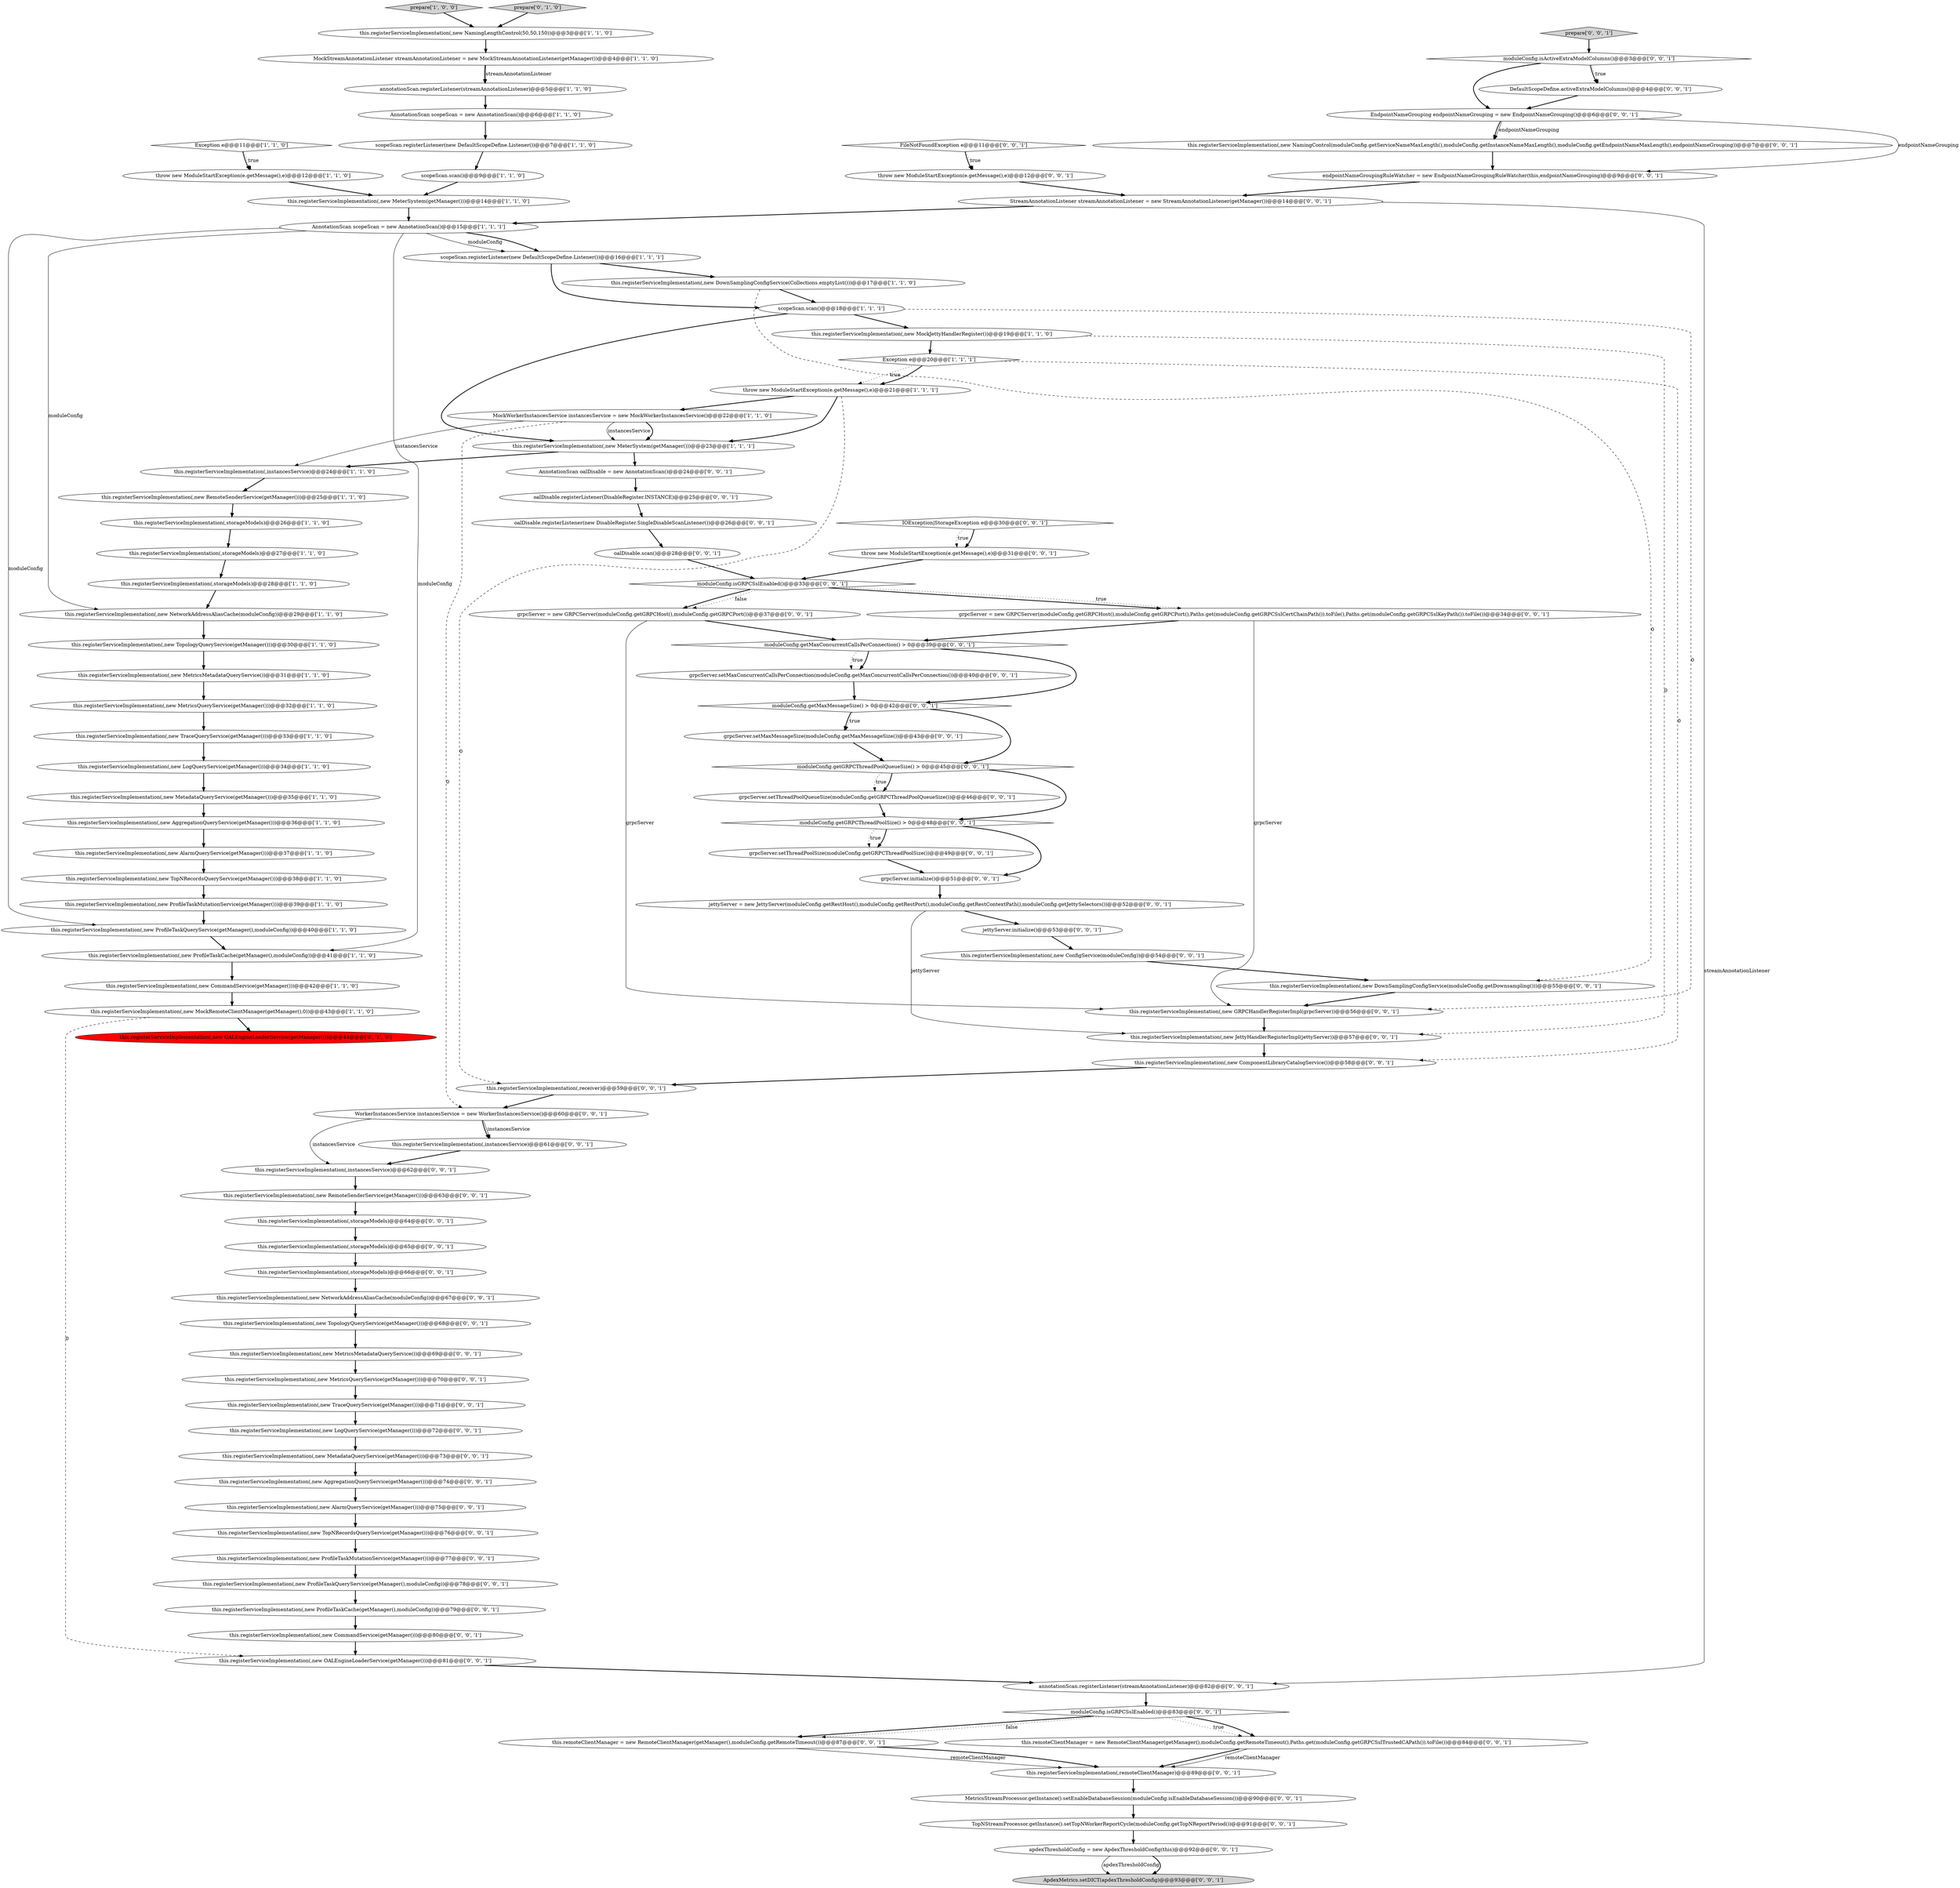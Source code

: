 digraph {
31 [style = filled, label = "Exception e@@@20@@@['1', '1', '1']", fillcolor = white, shape = diamond image = "AAA0AAABBB1BBB"];
94 [style = filled, label = "grpcServer.setThreadPoolSize(moduleConfig.getGRPCThreadPoolSize())@@@49@@@['0', '0', '1']", fillcolor = white, shape = ellipse image = "AAA0AAABBB3BBB"];
16 [style = filled, label = "this.registerServiceImplementation(,new MetadataQueryService(getManager()))@@@35@@@['1', '1', '0']", fillcolor = white, shape = ellipse image = "AAA0AAABBB1BBB"];
93 [style = filled, label = "this.remoteClientManager = new RemoteClientManager(getManager(),moduleConfig.getRemoteTimeout())@@@87@@@['0', '0', '1']", fillcolor = white, shape = ellipse image = "AAA0AAABBB3BBB"];
87 [style = filled, label = "this.registerServiceImplementation(,new TraceQueryService(getManager()))@@@71@@@['0', '0', '1']", fillcolor = white, shape = ellipse image = "AAA0AAABBB3BBB"];
6 [style = filled, label = "this.registerServiceImplementation(,new MockRemoteClientManager(getManager(),0))@@@43@@@['1', '1', '0']", fillcolor = white, shape = ellipse image = "AAA0AAABBB1BBB"];
29 [style = filled, label = "this.registerServiceImplementation(,new AlarmQueryService(getManager()))@@@37@@@['1', '1', '0']", fillcolor = white, shape = ellipse image = "AAA0AAABBB1BBB"];
80 [style = filled, label = "oalDisable.registerListener(new DisableRegister.SingleDisableScanListener())@@@26@@@['0', '0', '1']", fillcolor = white, shape = ellipse image = "AAA0AAABBB3BBB"];
101 [style = filled, label = "apdexThresholdConfig = new ApdexThresholdConfig(this)@@@92@@@['0', '0', '1']", fillcolor = white, shape = ellipse image = "AAA0AAABBB3BBB"];
26 [style = filled, label = "throw new ModuleStartException(e.getMessage(),e)@@@12@@@['1', '1', '0']", fillcolor = white, shape = ellipse image = "AAA0AAABBB1BBB"];
106 [style = filled, label = "moduleConfig.getGRPCThreadPoolSize() > 0@@@48@@@['0', '0', '1']", fillcolor = white, shape = diamond image = "AAA0AAABBB3BBB"];
53 [style = filled, label = "grpcServer = new GRPCServer(moduleConfig.getGRPCHost(),moduleConfig.getGRPCPort())@@@37@@@['0', '0', '1']", fillcolor = white, shape = ellipse image = "AAA0AAABBB3BBB"];
10 [style = filled, label = "MockWorkerInstancesService instancesService = new MockWorkerInstancesService()@@@22@@@['1', '1', '0']", fillcolor = white, shape = ellipse image = "AAA0AAABBB1BBB"];
71 [style = filled, label = "this.registerServiceImplementation(,new MetricsMetadataQueryService())@@@69@@@['0', '0', '1']", fillcolor = white, shape = ellipse image = "AAA0AAABBB3BBB"];
5 [style = filled, label = "this.registerServiceImplementation(,new LogQueryService(getManager()))@@@34@@@['1', '1', '0']", fillcolor = white, shape = ellipse image = "AAA0AAABBB1BBB"];
7 [style = filled, label = "scopeScan.scan()@@@9@@@['1', '1', '0']", fillcolor = white, shape = ellipse image = "AAA0AAABBB1BBB"];
50 [style = filled, label = "this.registerServiceImplementation(,new CommandService(getManager()))@@@80@@@['0', '0', '1']", fillcolor = white, shape = ellipse image = "AAA0AAABBB3BBB"];
79 [style = filled, label = "this.registerServiceImplementation(,new MetadataQueryService(getManager()))@@@73@@@['0', '0', '1']", fillcolor = white, shape = ellipse image = "AAA0AAABBB3BBB"];
73 [style = filled, label = "this.registerServiceImplementation(,remoteClientManager)@@@89@@@['0', '0', '1']", fillcolor = white, shape = ellipse image = "AAA0AAABBB3BBB"];
91 [style = filled, label = "this.registerServiceImplementation(,new AggregationQueryService(getManager()))@@@74@@@['0', '0', '1']", fillcolor = white, shape = ellipse image = "AAA0AAABBB3BBB"];
27 [style = filled, label = "scopeScan.registerListener(new DefaultScopeDefine.Listener())@@@7@@@['1', '1', '0']", fillcolor = white, shape = ellipse image = "AAA0AAABBB1BBB"];
30 [style = filled, label = "Exception e@@@11@@@['1', '1', '0']", fillcolor = white, shape = diamond image = "AAA0AAABBB1BBB"];
48 [style = filled, label = "this.registerServiceImplementation(,new GRPCHandlerRegisterImpl(grpcServer))@@@56@@@['0', '0', '1']", fillcolor = white, shape = ellipse image = "AAA0AAABBB3BBB"];
43 [style = filled, label = "jettyServer = new JettyServer(moduleConfig.getRestHost(),moduleConfig.getRestPort(),moduleConfig.getRestContextPath(),moduleConfig.getJettySelectors())@@@52@@@['0', '0', '1']", fillcolor = white, shape = ellipse image = "AAA0AAABBB3BBB"];
9 [style = filled, label = "this.registerServiceImplementation(,new AggregationQueryService(getManager()))@@@36@@@['1', '1', '0']", fillcolor = white, shape = ellipse image = "AAA0AAABBB1BBB"];
57 [style = filled, label = "grpcServer.initialize()@@@51@@@['0', '0', '1']", fillcolor = white, shape = ellipse image = "AAA0AAABBB3BBB"];
103 [style = filled, label = "AnnotationScan oalDisable = new AnnotationScan()@@@24@@@['0', '0', '1']", fillcolor = white, shape = ellipse image = "AAA0AAABBB3BBB"];
2 [style = filled, label = "this.registerServiceImplementation(,new MockJettyHandlerRegister())@@@19@@@['1', '1', '0']", fillcolor = white, shape = ellipse image = "AAA0AAABBB1BBB"];
81 [style = filled, label = "annotationScan.registerListener(streamAnnotationListener)@@@82@@@['0', '0', '1']", fillcolor = white, shape = ellipse image = "AAA0AAABBB3BBB"];
49 [style = filled, label = "throw new ModuleStartException(e.getMessage(),e)@@@12@@@['0', '0', '1']", fillcolor = white, shape = ellipse image = "AAA0AAABBB3BBB"];
54 [style = filled, label = "endpointNameGroupingRuleWatcher = new EndpointNameGroupingRuleWatcher(this,endpointNameGrouping)@@@9@@@['0', '0', '1']", fillcolor = white, shape = ellipse image = "AAA0AAABBB3BBB"];
90 [style = filled, label = "this.registerServiceImplementation(,new OALEngineLoaderService(getManager()))@@@81@@@['0', '0', '1']", fillcolor = white, shape = ellipse image = "AAA0AAABBB3BBB"];
92 [style = filled, label = "this.registerServiceImplementation(,new ProfileTaskCache(getManager(),moduleConfig))@@@79@@@['0', '0', '1']", fillcolor = white, shape = ellipse image = "AAA0AAABBB3BBB"];
39 [style = filled, label = "this.registerServiceImplementation(,new OALEngineLoaderService(getManager()))@@@44@@@['0', '1', '0']", fillcolor = red, shape = ellipse image = "AAA1AAABBB2BBB"];
33 [style = filled, label = "scopeScan.scan()@@@18@@@['1', '1', '1']", fillcolor = white, shape = ellipse image = "AAA0AAABBB1BBB"];
69 [style = filled, label = "MetricsStreamProcessor.getInstance().setEnableDatabaseSession(moduleConfig.isEnableDatabaseSession())@@@90@@@['0', '0', '1']", fillcolor = white, shape = ellipse image = "AAA0AAABBB3BBB"];
13 [style = filled, label = "scopeScan.registerListener(new DefaultScopeDefine.Listener())@@@16@@@['1', '1', '1']", fillcolor = white, shape = ellipse image = "AAA0AAABBB1BBB"];
22 [style = filled, label = "this.registerServiceImplementation(,new TopologyQueryService(getManager()))@@@30@@@['1', '1', '0']", fillcolor = white, shape = ellipse image = "AAA0AAABBB1BBB"];
82 [style = filled, label = "this.registerServiceImplementation(,new TopologyQueryService(getManager()))@@@68@@@['0', '0', '1']", fillcolor = white, shape = ellipse image = "AAA0AAABBB3BBB"];
85 [style = filled, label = "this.registerServiceImplementation(,receiver)@@@59@@@['0', '0', '1']", fillcolor = white, shape = ellipse image = "AAA0AAABBB3BBB"];
62 [style = filled, label = "grpcServer.setMaxConcurrentCallsPerConnection(moduleConfig.getMaxConcurrentCallsPerConnection())@@@40@@@['0', '0', '1']", fillcolor = white, shape = ellipse image = "AAA0AAABBB3BBB"];
15 [style = filled, label = "this.registerServiceImplementation(,new TraceQueryService(getManager()))@@@33@@@['1', '1', '0']", fillcolor = white, shape = ellipse image = "AAA0AAABBB1BBB"];
8 [style = filled, label = "this.registerServiceImplementation(,new MetricsQueryService(getManager()))@@@32@@@['1', '1', '0']", fillcolor = white, shape = ellipse image = "AAA0AAABBB1BBB"];
38 [style = filled, label = "prepare['1', '0', '0']", fillcolor = lightgray, shape = diamond image = "AAA0AAABBB1BBB"];
66 [style = filled, label = "this.registerServiceImplementation(,new ProfileTaskMutationService(getManager()))@@@77@@@['0', '0', '1']", fillcolor = white, shape = ellipse image = "AAA0AAABBB3BBB"];
68 [style = filled, label = "FileNotFoundException e@@@11@@@['0', '0', '1']", fillcolor = white, shape = diamond image = "AAA0AAABBB3BBB"];
44 [style = filled, label = "this.registerServiceImplementation(,new ProfileTaskQueryService(getManager(),moduleConfig))@@@78@@@['0', '0', '1']", fillcolor = white, shape = ellipse image = "AAA0AAABBB3BBB"];
40 [style = filled, label = "prepare['0', '1', '0']", fillcolor = lightgray, shape = diamond image = "AAA0AAABBB2BBB"];
84 [style = filled, label = "moduleConfig.getMaxConcurrentCallsPerConnection() > 0@@@39@@@['0', '0', '1']", fillcolor = white, shape = diamond image = "AAA0AAABBB3BBB"];
20 [style = filled, label = "this.registerServiceImplementation(,new NetworkAddressAliasCache(moduleConfig))@@@29@@@['1', '1', '0']", fillcolor = white, shape = ellipse image = "AAA0AAABBB1BBB"];
56 [style = filled, label = "this.registerServiceImplementation(,storageModels)@@@64@@@['0', '0', '1']", fillcolor = white, shape = ellipse image = "AAA0AAABBB3BBB"];
19 [style = filled, label = "this.registerServiceImplementation(,new MeterSystem(getManager()))@@@23@@@['1', '1', '1']", fillcolor = white, shape = ellipse image = "AAA0AAABBB1BBB"];
88 [style = filled, label = "grpcServer.setMaxMessageSize(moduleConfig.getMaxMessageSize())@@@43@@@['0', '0', '1']", fillcolor = white, shape = ellipse image = "AAA0AAABBB3BBB"];
86 [style = filled, label = "this.registerServiceImplementation(,new RemoteSenderService(getManager()))@@@63@@@['0', '0', '1']", fillcolor = white, shape = ellipse image = "AAA0AAABBB3BBB"];
0 [style = filled, label = "this.registerServiceImplementation(,storageModels)@@@27@@@['1', '1', '0']", fillcolor = white, shape = ellipse image = "AAA0AAABBB1BBB"];
64 [style = filled, label = "moduleConfig.isGRPCSslEnabled()@@@33@@@['0', '0', '1']", fillcolor = white, shape = diamond image = "AAA0AAABBB3BBB"];
96 [style = filled, label = "grpcServer = new GRPCServer(moduleConfig.getGRPCHost(),moduleConfig.getGRPCPort(),Paths.get(moduleConfig.getGRPCSslCertChainPath()).toFile(),Paths.get(moduleConfig.getGRPCSslKeyPath()).toFile())@@@34@@@['0', '0', '1']", fillcolor = white, shape = ellipse image = "AAA0AAABBB3BBB"];
32 [style = filled, label = "this.registerServiceImplementation(,new NamingLengthControl(50,50,150))@@@3@@@['1', '1', '0']", fillcolor = white, shape = ellipse image = "AAA0AAABBB1BBB"];
4 [style = filled, label = "MockStreamAnnotationListener streamAnnotationListener = new MockStreamAnnotationListener(getManager())@@@4@@@['1', '1', '0']", fillcolor = white, shape = ellipse image = "AAA0AAABBB1BBB"];
18 [style = filled, label = "this.registerServiceImplementation(,new ProfileTaskMutationService(getManager()))@@@39@@@['1', '1', '0']", fillcolor = white, shape = ellipse image = "AAA0AAABBB1BBB"];
3 [style = filled, label = "annotationScan.registerListener(streamAnnotationListener)@@@5@@@['1', '1', '0']", fillcolor = white, shape = ellipse image = "AAA0AAABBB1BBB"];
24 [style = filled, label = "this.registerServiceImplementation(,new ProfileTaskCache(getManager(),moduleConfig))@@@41@@@['1', '1', '0']", fillcolor = white, shape = ellipse image = "AAA0AAABBB1BBB"];
28 [style = filled, label = "this.registerServiceImplementation(,storageModels)@@@28@@@['1', '1', '0']", fillcolor = white, shape = ellipse image = "AAA0AAABBB1BBB"];
61 [style = filled, label = "this.registerServiceImplementation(,new DownSamplingConfigService(moduleConfig.getDownsampling()))@@@55@@@['0', '0', '1']", fillcolor = white, shape = ellipse image = "AAA0AAABBB3BBB"];
83 [style = filled, label = "this.registerServiceImplementation(,new NamingControl(moduleConfig.getServiceNameMaxLength(),moduleConfig.getInstanceNameMaxLength(),moduleConfig.getEndpointNameMaxLength(),endpointNameGrouping))@@@7@@@['0', '0', '1']", fillcolor = white, shape = ellipse image = "AAA0AAABBB3BBB"];
67 [style = filled, label = "grpcServer.setThreadPoolQueueSize(moduleConfig.getGRPCThreadPoolQueueSize())@@@46@@@['0', '0', '1']", fillcolor = white, shape = ellipse image = "AAA0AAABBB3BBB"];
12 [style = filled, label = "this.registerServiceImplementation(,new MeterSystem(getManager()))@@@14@@@['1', '1', '0']", fillcolor = white, shape = ellipse image = "AAA0AAABBB1BBB"];
55 [style = filled, label = "moduleConfig.getMaxMessageSize() > 0@@@42@@@['0', '0', '1']", fillcolor = white, shape = diamond image = "AAA0AAABBB3BBB"];
76 [style = filled, label = "throw new ModuleStartException(e.getMessage(),e)@@@31@@@['0', '0', '1']", fillcolor = white, shape = ellipse image = "AAA0AAABBB3BBB"];
102 [style = filled, label = "ApdexMetrics.setDICT(apdexThresholdConfig)@@@93@@@['0', '0', '1']", fillcolor = lightgray, shape = ellipse image = "AAA0AAABBB3BBB"];
41 [style = filled, label = "this.registerServiceImplementation(,instancesService)@@@62@@@['0', '0', '1']", fillcolor = white, shape = ellipse image = "AAA0AAABBB3BBB"];
36 [style = filled, label = "this.registerServiceImplementation(,storageModels)@@@26@@@['1', '1', '0']", fillcolor = white, shape = ellipse image = "AAA0AAABBB1BBB"];
97 [style = filled, label = "jettyServer.initialize()@@@53@@@['0', '0', '1']", fillcolor = white, shape = ellipse image = "AAA0AAABBB3BBB"];
105 [style = filled, label = "IOException|StorageException e@@@30@@@['0', '0', '1']", fillcolor = white, shape = diamond image = "AAA0AAABBB3BBB"];
58 [style = filled, label = "moduleConfig.getGRPCThreadPoolQueueSize() > 0@@@45@@@['0', '0', '1']", fillcolor = white, shape = diamond image = "AAA0AAABBB3BBB"];
95 [style = filled, label = "moduleConfig.isGRPCSslEnabled()@@@83@@@['0', '0', '1']", fillcolor = white, shape = diamond image = "AAA0AAABBB3BBB"];
35 [style = filled, label = "this.registerServiceImplementation(,instancesService)@@@24@@@['1', '1', '0']", fillcolor = white, shape = ellipse image = "AAA0AAABBB1BBB"];
46 [style = filled, label = "oalDisable.registerListener(DisableRegister.INSTANCE)@@@25@@@['0', '0', '1']", fillcolor = white, shape = ellipse image = "AAA0AAABBB3BBB"];
99 [style = filled, label = "StreamAnnotationListener streamAnnotationListener = new StreamAnnotationListener(getManager())@@@14@@@['0', '0', '1']", fillcolor = white, shape = ellipse image = "AAA0AAABBB3BBB"];
14 [style = filled, label = "this.registerServiceImplementation(,new ProfileTaskQueryService(getManager(),moduleConfig))@@@40@@@['1', '1', '0']", fillcolor = white, shape = ellipse image = "AAA0AAABBB1BBB"];
21 [style = filled, label = "this.registerServiceImplementation(,new TopNRecordsQueryService(getManager()))@@@38@@@['1', '1', '0']", fillcolor = white, shape = ellipse image = "AAA0AAABBB1BBB"];
52 [style = filled, label = "this.registerServiceImplementation(,instancesService)@@@61@@@['0', '0', '1']", fillcolor = white, shape = ellipse image = "AAA0AAABBB3BBB"];
72 [style = filled, label = "this.registerServiceImplementation(,new JettyHandlerRegisterImpl(jettyServer))@@@57@@@['0', '0', '1']", fillcolor = white, shape = ellipse image = "AAA0AAABBB3BBB"];
63 [style = filled, label = "this.registerServiceImplementation(,new MetricsQueryService(getManager()))@@@70@@@['0', '0', '1']", fillcolor = white, shape = ellipse image = "AAA0AAABBB3BBB"];
37 [style = filled, label = "AnnotationScan scopeScan = new AnnotationScan()@@@6@@@['1', '1', '0']", fillcolor = white, shape = ellipse image = "AAA0AAABBB1BBB"];
47 [style = filled, label = "oalDisable.scan()@@@28@@@['0', '0', '1']", fillcolor = white, shape = ellipse image = "AAA0AAABBB3BBB"];
70 [style = filled, label = "this.registerServiceImplementation(,new LogQueryService(getManager()))@@@72@@@['0', '0', '1']", fillcolor = white, shape = ellipse image = "AAA0AAABBB3BBB"];
34 [style = filled, label = "this.registerServiceImplementation(,new DownSamplingConfigService(Collections.emptyList()))@@@17@@@['1', '1', '0']", fillcolor = white, shape = ellipse image = "AAA0AAABBB1BBB"];
104 [style = filled, label = "this.registerServiceImplementation(,storageModels)@@@66@@@['0', '0', '1']", fillcolor = white, shape = ellipse image = "AAA0AAABBB3BBB"];
89 [style = filled, label = "this.registerServiceImplementation(,new TopNRecordsQueryService(getManager()))@@@76@@@['0', '0', '1']", fillcolor = white, shape = ellipse image = "AAA0AAABBB3BBB"];
98 [style = filled, label = "prepare['0', '0', '1']", fillcolor = lightgray, shape = diamond image = "AAA0AAABBB3BBB"];
23 [style = filled, label = "this.registerServiceImplementation(,new MetricsMetadataQueryService())@@@31@@@['1', '1', '0']", fillcolor = white, shape = ellipse image = "AAA0AAABBB1BBB"];
74 [style = filled, label = "TopNStreamProcessor.getInstance().setTopNWorkerReportCycle(moduleConfig.getTopNReportPeriod())@@@91@@@['0', '0', '1']", fillcolor = white, shape = ellipse image = "AAA0AAABBB3BBB"];
1 [style = filled, label = "this.registerServiceImplementation(,new RemoteSenderService(getManager()))@@@25@@@['1', '1', '0']", fillcolor = white, shape = ellipse image = "AAA0AAABBB1BBB"];
42 [style = filled, label = "this.registerServiceImplementation(,storageModels)@@@65@@@['0', '0', '1']", fillcolor = white, shape = ellipse image = "AAA0AAABBB3BBB"];
60 [style = filled, label = "WorkerInstancesService instancesService = new WorkerInstancesService()@@@60@@@['0', '0', '1']", fillcolor = white, shape = ellipse image = "AAA0AAABBB3BBB"];
51 [style = filled, label = "this.registerServiceImplementation(,new ConfigService(moduleConfig))@@@54@@@['0', '0', '1']", fillcolor = white, shape = ellipse image = "AAA0AAABBB3BBB"];
17 [style = filled, label = "throw new ModuleStartException(e.getMessage(),e)@@@21@@@['1', '1', '1']", fillcolor = white, shape = ellipse image = "AAA0AAABBB1BBB"];
45 [style = filled, label = "this.remoteClientManager = new RemoteClientManager(getManager(),moduleConfig.getRemoteTimeout(),Paths.get(moduleConfig.getGRPCSslTrustedCAPath()).toFile())@@@84@@@['0', '0', '1']", fillcolor = white, shape = ellipse image = "AAA0AAABBB3BBB"];
25 [style = filled, label = "this.registerServiceImplementation(,new CommandService(getManager()))@@@42@@@['1', '1', '0']", fillcolor = white, shape = ellipse image = "AAA0AAABBB1BBB"];
59 [style = filled, label = "moduleConfig.isActiveExtraModelColumns()@@@3@@@['0', '0', '1']", fillcolor = white, shape = diamond image = "AAA0AAABBB3BBB"];
100 [style = filled, label = "this.registerServiceImplementation(,new ComponentLibraryCatalogService())@@@58@@@['0', '0', '1']", fillcolor = white, shape = ellipse image = "AAA0AAABBB3BBB"];
65 [style = filled, label = "DefaultScopeDefine.activeExtraModelColumns()@@@4@@@['0', '0', '1']", fillcolor = white, shape = ellipse image = "AAA0AAABBB3BBB"];
75 [style = filled, label = "EndpointNameGrouping endpointNameGrouping = new EndpointNameGrouping()@@@6@@@['0', '0', '1']", fillcolor = white, shape = ellipse image = "AAA0AAABBB3BBB"];
77 [style = filled, label = "this.registerServiceImplementation(,new NetworkAddressAliasCache(moduleConfig))@@@67@@@['0', '0', '1']", fillcolor = white, shape = ellipse image = "AAA0AAABBB3BBB"];
11 [style = filled, label = "AnnotationScan scopeScan = new AnnotationScan()@@@15@@@['1', '1', '1']", fillcolor = white, shape = ellipse image = "AAA0AAABBB1BBB"];
78 [style = filled, label = "this.registerServiceImplementation(,new AlarmQueryService(getManager()))@@@75@@@['0', '0', '1']", fillcolor = white, shape = ellipse image = "AAA0AAABBB3BBB"];
75->83 [style = bold, label=""];
101->102 [style = solid, label="apdexThresholdConfig"];
14->24 [style = bold, label=""];
99->11 [style = bold, label=""];
55->88 [style = dotted, label="true"];
37->27 [style = bold, label=""];
76->64 [style = bold, label=""];
28->20 [style = bold, label=""];
82->71 [style = bold, label=""];
93->73 [style = solid, label="remoteClientManager"];
10->19 [style = bold, label=""];
93->73 [style = bold, label=""];
72->100 [style = bold, label=""];
11->14 [style = solid, label="moduleConfig"];
104->77 [style = bold, label=""];
68->49 [style = bold, label=""];
64->53 [style = bold, label=""];
11->20 [style = solid, label="moduleConfig"];
62->55 [style = bold, label=""];
25->6 [style = bold, label=""];
64->53 [style = dotted, label="false"];
11->24 [style = solid, label="moduleConfig"];
21->18 [style = bold, label=""];
71->63 [style = bold, label=""];
26->12 [style = bold, label=""];
36->0 [style = bold, label=""];
51->61 [style = bold, label=""];
70->79 [style = bold, label=""];
11->13 [style = bold, label=""];
27->7 [style = bold, label=""];
48->72 [style = bold, label=""];
31->100 [style = dashed, label="0"];
32->4 [style = bold, label=""];
58->106 [style = bold, label=""];
9->29 [style = bold, label=""];
16->9 [style = bold, label=""];
46->80 [style = bold, label=""];
2->31 [style = bold, label=""];
78->89 [style = bold, label=""];
47->64 [style = bold, label=""];
4->3 [style = bold, label=""];
13->34 [style = bold, label=""];
86->56 [style = bold, label=""];
42->104 [style = bold, label=""];
80->47 [style = bold, label=""];
19->103 [style = bold, label=""];
6->90 [style = dashed, label="0"];
34->33 [style = bold, label=""];
30->26 [style = bold, label=""];
12->11 [style = bold, label=""];
54->99 [style = bold, label=""];
65->75 [style = bold, label=""];
60->41 [style = solid, label="instancesService"];
89->66 [style = bold, label=""];
73->69 [style = bold, label=""];
23->8 [style = bold, label=""];
22->23 [style = bold, label=""];
4->3 [style = solid, label="streamAnnotationListener"];
95->45 [style = dotted, label="true"];
38->32 [style = bold, label=""];
34->61 [style = dashed, label="0"];
83->54 [style = bold, label=""];
61->48 [style = bold, label=""];
85->60 [style = bold, label=""];
67->106 [style = bold, label=""];
103->46 [style = bold, label=""];
101->102 [style = bold, label=""];
95->93 [style = bold, label=""];
88->58 [style = bold, label=""];
97->51 [style = bold, label=""];
100->85 [style = bold, label=""];
45->73 [style = bold, label=""];
45->73 [style = solid, label="remoteClientManager"];
43->72 [style = solid, label="jettyServer"];
31->17 [style = dotted, label="true"];
17->85 [style = dashed, label="0"];
106->94 [style = bold, label=""];
55->88 [style = bold, label=""];
95->45 [style = bold, label=""];
58->67 [style = bold, label=""];
6->39 [style = bold, label=""];
64->96 [style = bold, label=""];
98->59 [style = bold, label=""];
69->74 [style = bold, label=""];
17->10 [style = bold, label=""];
84->55 [style = bold, label=""];
53->48 [style = solid, label="grpcServer"];
33->48 [style = dashed, label="0"];
8->15 [style = bold, label=""];
3->37 [style = bold, label=""];
59->65 [style = bold, label=""];
52->41 [style = bold, label=""];
92->50 [style = bold, label=""];
106->57 [style = bold, label=""];
84->62 [style = bold, label=""];
68->49 [style = dotted, label="true"];
77->82 [style = bold, label=""];
29->21 [style = bold, label=""];
63->87 [style = bold, label=""];
5->16 [style = bold, label=""];
35->1 [style = bold, label=""];
59->65 [style = dotted, label="true"];
87->70 [style = bold, label=""];
24->25 [style = bold, label=""];
19->35 [style = bold, label=""];
81->95 [style = bold, label=""];
40->32 [style = bold, label=""];
57->43 [style = bold, label=""];
49->99 [style = bold, label=""];
41->86 [style = bold, label=""];
31->17 [style = bold, label=""];
60->52 [style = bold, label=""];
33->19 [style = bold, label=""];
43->97 [style = bold, label=""];
94->57 [style = bold, label=""];
96->48 [style = solid, label="grpcServer"];
105->76 [style = bold, label=""];
33->2 [style = bold, label=""];
75->83 [style = solid, label="endpointNameGrouping"];
2->72 [style = dashed, label="0"];
79->91 [style = bold, label=""];
59->75 [style = bold, label=""];
10->35 [style = solid, label="instancesService"];
84->62 [style = dotted, label="true"];
7->12 [style = bold, label=""];
74->101 [style = bold, label=""];
60->52 [style = solid, label="instancesService"];
75->54 [style = solid, label="endpointNameGrouping"];
30->26 [style = dotted, label="true"];
64->96 [style = dotted, label="true"];
105->76 [style = dotted, label="true"];
106->94 [style = dotted, label="true"];
1->36 [style = bold, label=""];
17->19 [style = bold, label=""];
15->5 [style = bold, label=""];
56->42 [style = bold, label=""];
20->22 [style = bold, label=""];
90->81 [style = bold, label=""];
10->19 [style = solid, label="instancesService"];
96->84 [style = bold, label=""];
99->81 [style = solid, label="streamAnnotationListener"];
50->90 [style = bold, label=""];
10->60 [style = dashed, label="0"];
53->84 [style = bold, label=""];
44->92 [style = bold, label=""];
91->78 [style = bold, label=""];
13->33 [style = bold, label=""];
18->14 [style = bold, label=""];
55->58 [style = bold, label=""];
0->28 [style = bold, label=""];
66->44 [style = bold, label=""];
95->93 [style = dotted, label="false"];
58->67 [style = dotted, label="true"];
11->13 [style = solid, label="moduleConfig"];
}
